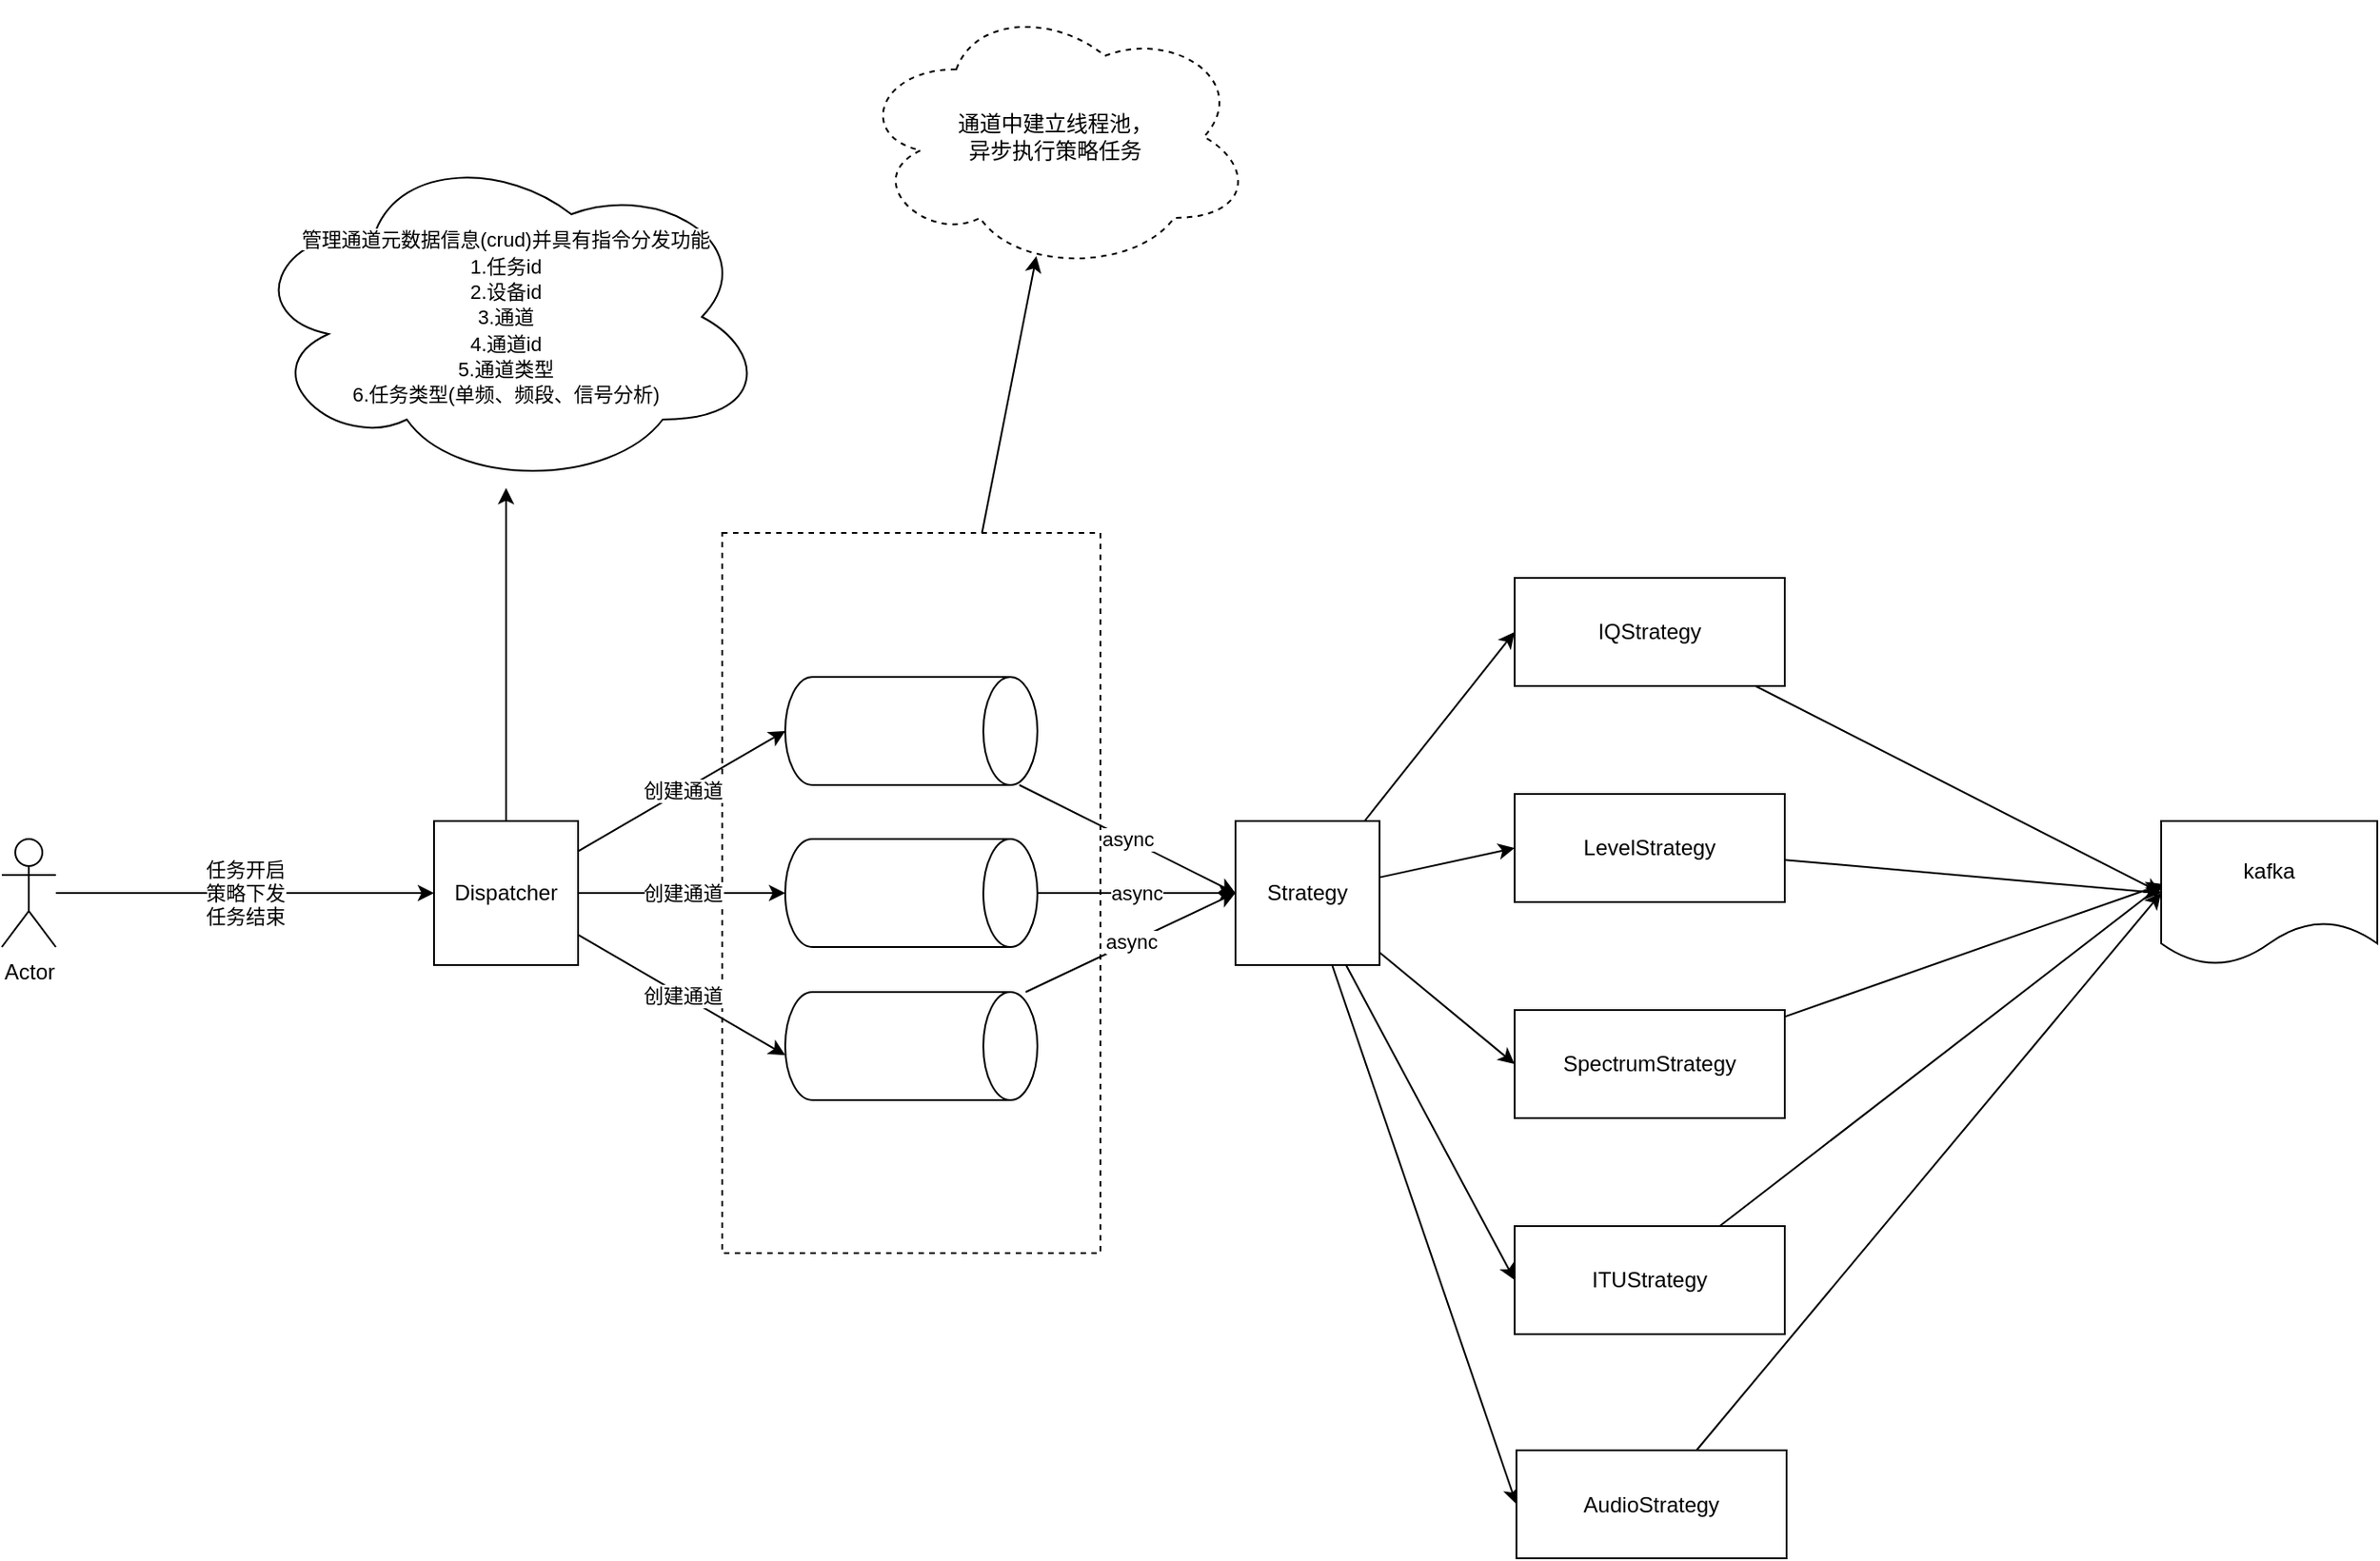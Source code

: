 <mxfile version="16.2.6" type="github">
  <diagram id="RUQsFnbUJq-Mqz2fyxsd" name="Page-1">
    <mxGraphModel dx="2391" dy="2025" grid="1" gridSize="10" guides="1" tooltips="1" connect="1" arrows="1" fold="1" page="1" pageScale="1" pageWidth="827" pageHeight="1169" math="0" shadow="0">
      <root>
        <mxCell id="0" />
        <mxCell id="1" parent="0" />
        <mxCell id="eBv0B-di4ZEDUPEKcxFU-40" style="edgeStyle=none;rounded=0;orthogonalLoop=1;jettySize=auto;html=1;entryX=0.452;entryY=0.942;entryDx=0;entryDy=0;entryPerimeter=0;" edge="1" parent="1" source="eBv0B-di4ZEDUPEKcxFU-38" target="eBv0B-di4ZEDUPEKcxFU-39">
          <mxGeometry relative="1" as="geometry">
            <mxPoint x="380" y="-100" as="targetPoint" />
          </mxGeometry>
        </mxCell>
        <mxCell id="eBv0B-di4ZEDUPEKcxFU-38" value="" style="rounded=0;whiteSpace=wrap;html=1;dashed=1;" vertex="1" parent="1">
          <mxGeometry x="200" y="45" width="210" height="400" as="geometry" />
        </mxCell>
        <mxCell id="eBv0B-di4ZEDUPEKcxFU-5" value="async" style="edgeStyle=none;rounded=0;orthogonalLoop=1;jettySize=auto;html=1;entryX=0;entryY=0.5;entryDx=0;entryDy=0;" edge="1" parent="1" source="CdNG3Kp7nSvcDPpL_KvK-7" target="eBv0B-di4ZEDUPEKcxFU-3">
          <mxGeometry relative="1" as="geometry" />
        </mxCell>
        <mxCell id="CdNG3Kp7nSvcDPpL_KvK-7" value="" style="shape=cylinder3;whiteSpace=wrap;html=1;boundedLbl=1;backgroundOutline=1;size=15;rotation=90;" parent="1" vertex="1">
          <mxGeometry x="275" y="85" width="60" height="140" as="geometry" />
        </mxCell>
        <mxCell id="CdNG3Kp7nSvcDPpL_KvK-12" value="创建通道" style="edgeStyle=none;rounded=0;orthogonalLoop=1;jettySize=auto;html=1;" parent="1" source="CdNG3Kp7nSvcDPpL_KvK-10" edge="1">
          <mxGeometry relative="1" as="geometry">
            <mxPoint x="235" y="155" as="targetPoint" />
          </mxGeometry>
        </mxCell>
        <mxCell id="CdNG3Kp7nSvcDPpL_KvK-13" value="创建通道" style="edgeStyle=none;rounded=0;orthogonalLoop=1;jettySize=auto;html=1;entryX=0.5;entryY=1;entryDx=0;entryDy=0;entryPerimeter=0;" parent="1" source="CdNG3Kp7nSvcDPpL_KvK-10" edge="1">
          <mxGeometry relative="1" as="geometry">
            <mxPoint x="235" y="245.0" as="targetPoint" />
          </mxGeometry>
        </mxCell>
        <mxCell id="CdNG3Kp7nSvcDPpL_KvK-14" value="创建通道" style="edgeStyle=none;rounded=0;orthogonalLoop=1;jettySize=auto;html=1;entryX=0.5;entryY=1;entryDx=0;entryDy=0;entryPerimeter=0;" parent="1" source="CdNG3Kp7nSvcDPpL_KvK-10" edge="1">
          <mxGeometry relative="1" as="geometry">
            <mxPoint x="235" y="335" as="targetPoint" />
          </mxGeometry>
        </mxCell>
        <mxCell id="eBv0B-di4ZEDUPEKcxFU-9" style="edgeStyle=none;rounded=0;orthogonalLoop=1;jettySize=auto;html=1;" edge="1" parent="1" source="CdNG3Kp7nSvcDPpL_KvK-10" target="eBv0B-di4ZEDUPEKcxFU-8">
          <mxGeometry relative="1" as="geometry" />
        </mxCell>
        <mxCell id="CdNG3Kp7nSvcDPpL_KvK-10" value="Dispatcher" style="whiteSpace=wrap;html=1;aspect=fixed;" parent="1" vertex="1">
          <mxGeometry x="40" y="205" width="80" height="80" as="geometry" />
        </mxCell>
        <mxCell id="OfpSlJqw6SoaU7qYj6EQ-3" value="任务开启&lt;br&gt;策略下发&lt;br&gt;任务结束" style="edgeStyle=none;rounded=0;orthogonalLoop=1;jettySize=auto;html=1;entryX=0;entryY=0.5;entryDx=0;entryDy=0;" parent="1" source="OfpSlJqw6SoaU7qYj6EQ-1" target="CdNG3Kp7nSvcDPpL_KvK-10" edge="1">
          <mxGeometry relative="1" as="geometry" />
        </mxCell>
        <mxCell id="OfpSlJqw6SoaU7qYj6EQ-1" value="Actor" style="shape=umlActor;verticalLabelPosition=bottom;verticalAlign=top;html=1;outlineConnect=0;" parent="1" vertex="1">
          <mxGeometry x="-200" y="215" width="30" height="60" as="geometry" />
        </mxCell>
        <mxCell id="eBv0B-di4ZEDUPEKcxFU-10" value="async" style="edgeStyle=none;rounded=0;orthogonalLoop=1;jettySize=auto;html=1;entryX=0;entryY=0.5;entryDx=0;entryDy=0;" edge="1" parent="1" source="eBv0B-di4ZEDUPEKcxFU-1" target="eBv0B-di4ZEDUPEKcxFU-3">
          <mxGeometry relative="1" as="geometry" />
        </mxCell>
        <mxCell id="eBv0B-di4ZEDUPEKcxFU-1" value="" style="shape=cylinder3;whiteSpace=wrap;html=1;boundedLbl=1;backgroundOutline=1;size=15;rotation=90;" vertex="1" parent="1">
          <mxGeometry x="275" y="175" width="60" height="140" as="geometry" />
        </mxCell>
        <mxCell id="eBv0B-di4ZEDUPEKcxFU-7" value="async" style="edgeStyle=none;rounded=0;orthogonalLoop=1;jettySize=auto;html=1;entryX=0;entryY=0.5;entryDx=0;entryDy=0;" edge="1" parent="1" source="eBv0B-di4ZEDUPEKcxFU-2" target="eBv0B-di4ZEDUPEKcxFU-3">
          <mxGeometry relative="1" as="geometry" />
        </mxCell>
        <mxCell id="eBv0B-di4ZEDUPEKcxFU-2" value="" style="shape=cylinder3;whiteSpace=wrap;html=1;boundedLbl=1;backgroundOutline=1;size=15;rotation=90;" vertex="1" parent="1">
          <mxGeometry x="275" y="260" width="60" height="140" as="geometry" />
        </mxCell>
        <mxCell id="eBv0B-di4ZEDUPEKcxFU-20" style="edgeStyle=none;rounded=0;orthogonalLoop=1;jettySize=auto;html=1;entryX=0;entryY=0.5;entryDx=0;entryDy=0;" edge="1" parent="1" source="eBv0B-di4ZEDUPEKcxFU-3" target="eBv0B-di4ZEDUPEKcxFU-19">
          <mxGeometry relative="1" as="geometry" />
        </mxCell>
        <mxCell id="eBv0B-di4ZEDUPEKcxFU-24" style="edgeStyle=none;rounded=0;orthogonalLoop=1;jettySize=auto;html=1;entryX=0;entryY=0.5;entryDx=0;entryDy=0;" edge="1" parent="1" source="eBv0B-di4ZEDUPEKcxFU-3" target="eBv0B-di4ZEDUPEKcxFU-21">
          <mxGeometry relative="1" as="geometry" />
        </mxCell>
        <mxCell id="eBv0B-di4ZEDUPEKcxFU-25" style="edgeStyle=none;rounded=0;orthogonalLoop=1;jettySize=auto;html=1;entryX=0;entryY=0.5;entryDx=0;entryDy=0;" edge="1" parent="1" source="eBv0B-di4ZEDUPEKcxFU-3" target="eBv0B-di4ZEDUPEKcxFU-22">
          <mxGeometry relative="1" as="geometry" />
        </mxCell>
        <mxCell id="eBv0B-di4ZEDUPEKcxFU-26" style="edgeStyle=none;rounded=0;orthogonalLoop=1;jettySize=auto;html=1;entryX=0;entryY=0.5;entryDx=0;entryDy=0;" edge="1" parent="1" source="eBv0B-di4ZEDUPEKcxFU-3" target="eBv0B-di4ZEDUPEKcxFU-23">
          <mxGeometry relative="1" as="geometry" />
        </mxCell>
        <mxCell id="eBv0B-di4ZEDUPEKcxFU-28" style="edgeStyle=none;rounded=0;orthogonalLoop=1;jettySize=auto;html=1;entryX=0;entryY=0.5;entryDx=0;entryDy=0;" edge="1" parent="1" source="eBv0B-di4ZEDUPEKcxFU-3" target="eBv0B-di4ZEDUPEKcxFU-27">
          <mxGeometry relative="1" as="geometry" />
        </mxCell>
        <mxCell id="eBv0B-di4ZEDUPEKcxFU-3" value="&lt;div style=&quot;text-align: left&quot;&gt;Strategy&lt;/div&gt;" style="whiteSpace=wrap;html=1;aspect=fixed;" vertex="1" parent="1">
          <mxGeometry x="485" y="205" width="80" height="80" as="geometry" />
        </mxCell>
        <mxCell id="eBv0B-di4ZEDUPEKcxFU-8" value="&lt;span style=&quot;font-size: 11px ; background-color: rgb(255 , 255 , 255)&quot;&gt;管理通道元数据信息(crud)并具有指令分发功能&lt;/span&gt;&lt;br style=&quot;font-size: 11px&quot;&gt;&lt;span style=&quot;font-size: 11px ; background-color: rgb(255 , 255 , 255)&quot;&gt;1.任务id&lt;/span&gt;&lt;br style=&quot;font-size: 11px&quot;&gt;&lt;span style=&quot;font-size: 11px ; background-color: rgb(255 , 255 , 255)&quot;&gt;2.设备id&lt;/span&gt;&lt;br style=&quot;font-size: 11px&quot;&gt;&lt;span style=&quot;font-size: 11px ; background-color: rgb(255 , 255 , 255)&quot;&gt;3.通道&lt;/span&gt;&lt;br style=&quot;font-size: 11px&quot;&gt;&lt;span style=&quot;font-size: 11px ; background-color: rgb(255 , 255 , 255)&quot;&gt;4.通道id&lt;/span&gt;&lt;br style=&quot;font-size: 11px&quot;&gt;&lt;span style=&quot;font-size: 11px ; background-color: rgb(255 , 255 , 255)&quot;&gt;5.通道类型&lt;/span&gt;&lt;br style=&quot;font-size: 11px&quot;&gt;&lt;span style=&quot;font-size: 11px ; background-color: rgb(255 , 255 , 255)&quot;&gt;6.任务类型(单频、频段、信号分析)&lt;/span&gt;" style="ellipse;shape=cloud;whiteSpace=wrap;html=1;" vertex="1" parent="1">
          <mxGeometry x="-65" y="-170" width="290" height="190" as="geometry" />
        </mxCell>
        <mxCell id="eBv0B-di4ZEDUPEKcxFU-31" style="edgeStyle=none;rounded=0;orthogonalLoop=1;jettySize=auto;html=1;entryX=0;entryY=0.5;entryDx=0;entryDy=0;" edge="1" parent="1" source="eBv0B-di4ZEDUPEKcxFU-19" target="eBv0B-di4ZEDUPEKcxFU-30">
          <mxGeometry relative="1" as="geometry" />
        </mxCell>
        <mxCell id="eBv0B-di4ZEDUPEKcxFU-19" value="IQ&lt;span style=&quot;color: rgba(0 , 0 , 0 , 0) ; font-family: monospace ; font-size: 0px&quot;&gt;%3CmxGraphModel%3E%3Croot%3E%3CmxCell%20id%3D%220%22%2F%3E%3CmxCell%20id%3D%221%22%20parent%3D%220%22%2F%3E%3CmxCell%20id%3D%222%22%20value%3D%22%22%20style%3D%22rounded%3D0%3BwhiteSpace%3Dwrap%3Bhtml%3D1%3B%22%20vertex%3D%221%22%20parent%3D%221%22%3E%3CmxGeometry%20x%3D%22600%22%20y%3D%22310%22%20width%3D%22120%22%20height%3D%2260%22%20as%3D%22geometry%22%2F%3E%3C%2FmxCell%3E%3C%2Froot%3E%3C%2FmxGraphModel%3E&lt;/span&gt;&lt;span style=&quot;text-align: left&quot;&gt;Strategy&lt;/span&gt;" style="rounded=0;whiteSpace=wrap;html=1;" vertex="1" parent="1">
          <mxGeometry x="640" y="70" width="150" height="60" as="geometry" />
        </mxCell>
        <mxCell id="eBv0B-di4ZEDUPEKcxFU-45" style="edgeStyle=none;rounded=0;orthogonalLoop=1;jettySize=auto;html=1;entryX=0;entryY=0.5;entryDx=0;entryDy=0;" edge="1" parent="1" source="eBv0B-di4ZEDUPEKcxFU-21" target="eBv0B-di4ZEDUPEKcxFU-30">
          <mxGeometry relative="1" as="geometry">
            <mxPoint x="980" y="230" as="targetPoint" />
          </mxGeometry>
        </mxCell>
        <mxCell id="eBv0B-di4ZEDUPEKcxFU-21" value="&lt;div style=&quot;text-align: center&quot;&gt;&lt;span style=&quot;text-align: left&quot;&gt;LevelStrategy&lt;/span&gt;&lt;/div&gt;" style="rounded=0;whiteSpace=wrap;html=1;" vertex="1" parent="1">
          <mxGeometry x="640" y="190" width="150" height="60" as="geometry" />
        </mxCell>
        <mxCell id="eBv0B-di4ZEDUPEKcxFU-44" style="edgeStyle=none;rounded=0;orthogonalLoop=1;jettySize=auto;html=1;" edge="1" parent="1" source="eBv0B-di4ZEDUPEKcxFU-22">
          <mxGeometry relative="1" as="geometry">
            <mxPoint x="1000" y="240" as="targetPoint" />
          </mxGeometry>
        </mxCell>
        <mxCell id="eBv0B-di4ZEDUPEKcxFU-22" value="&lt;div style=&quot;text-align: center&quot;&gt;&lt;span style=&quot;text-align: left&quot;&gt;SpectrumStrategy&lt;/span&gt;&lt;/div&gt;" style="rounded=0;whiteSpace=wrap;html=1;" vertex="1" parent="1">
          <mxGeometry x="640" y="310" width="150" height="60" as="geometry" />
        </mxCell>
        <mxCell id="eBv0B-di4ZEDUPEKcxFU-43" style="edgeStyle=none;rounded=0;orthogonalLoop=1;jettySize=auto;html=1;" edge="1" parent="1" source="eBv0B-di4ZEDUPEKcxFU-23">
          <mxGeometry relative="1" as="geometry">
            <mxPoint x="1000" y="240" as="targetPoint" />
          </mxGeometry>
        </mxCell>
        <mxCell id="eBv0B-di4ZEDUPEKcxFU-23" value="&lt;div style=&quot;text-align: center&quot;&gt;&lt;span style=&quot;text-align: left&quot;&gt;ITUStrategy&lt;/span&gt;&lt;/div&gt;" style="rounded=0;whiteSpace=wrap;html=1;" vertex="1" parent="1">
          <mxGeometry x="640" y="430" width="150" height="60" as="geometry" />
        </mxCell>
        <mxCell id="eBv0B-di4ZEDUPEKcxFU-42" style="edgeStyle=none;rounded=0;orthogonalLoop=1;jettySize=auto;html=1;entryX=0;entryY=0.5;entryDx=0;entryDy=0;" edge="1" parent="1" source="eBv0B-di4ZEDUPEKcxFU-27" target="eBv0B-di4ZEDUPEKcxFU-30">
          <mxGeometry relative="1" as="geometry" />
        </mxCell>
        <mxCell id="eBv0B-di4ZEDUPEKcxFU-27" value="&lt;div style=&quot;text-align: center&quot;&gt;&lt;span style=&quot;text-align: left&quot;&gt;AudioStrategy&lt;/span&gt;&lt;/div&gt;" style="rounded=0;whiteSpace=wrap;html=1;" vertex="1" parent="1">
          <mxGeometry x="641" y="554.5" width="150" height="60" as="geometry" />
        </mxCell>
        <mxCell id="eBv0B-di4ZEDUPEKcxFU-30" value="kafka" style="shape=document;whiteSpace=wrap;html=1;boundedLbl=1;" vertex="1" parent="1">
          <mxGeometry x="999" y="205" width="120" height="80" as="geometry" />
        </mxCell>
        <mxCell id="eBv0B-di4ZEDUPEKcxFU-39" value="通道中建立线程池，&lt;br&gt;异步执行策略任务" style="ellipse;shape=cloud;whiteSpace=wrap;html=1;dashed=1;" vertex="1" parent="1">
          <mxGeometry x="275" y="-250" width="220" height="150" as="geometry" />
        </mxCell>
      </root>
    </mxGraphModel>
  </diagram>
</mxfile>
